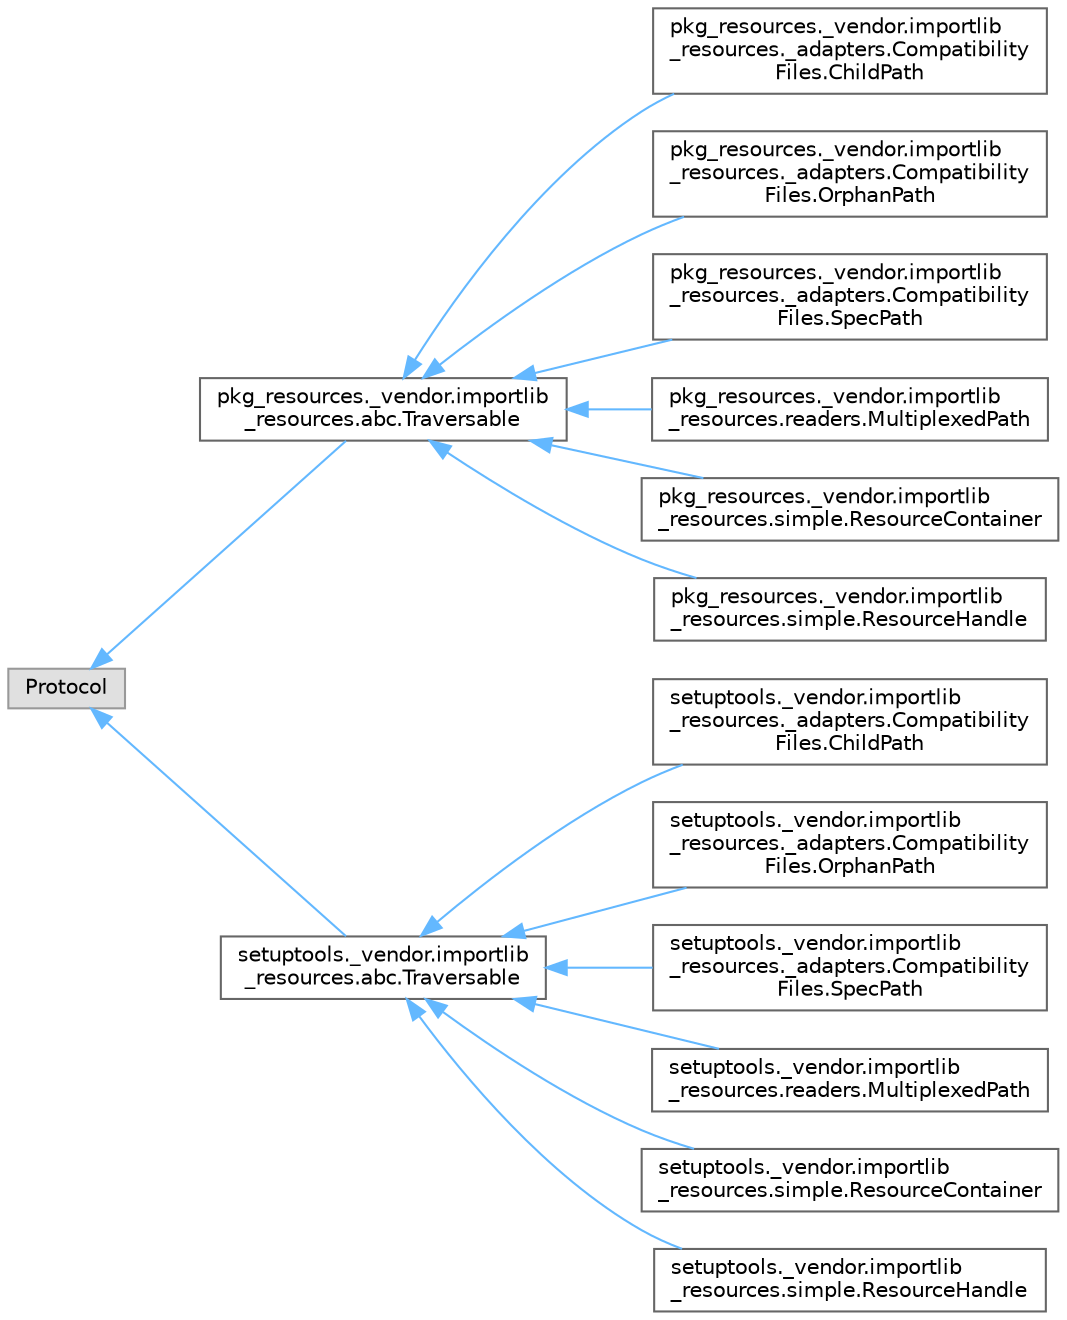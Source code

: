 digraph "Graphical Class Hierarchy"
{
 // LATEX_PDF_SIZE
  bgcolor="transparent";
  edge [fontname=Helvetica,fontsize=10,labelfontname=Helvetica,labelfontsize=10];
  node [fontname=Helvetica,fontsize=10,shape=box,height=0.2,width=0.4];
  rankdir="LR";
  Node0 [id="Node000000",label="Protocol",height=0.2,width=0.4,color="grey60", fillcolor="#E0E0E0", style="filled",tooltip=" "];
  Node0 -> Node1 [id="edge4116_Node000000_Node000001",dir="back",color="steelblue1",style="solid",tooltip=" "];
  Node1 [id="Node000001",label="pkg_resources._vendor.importlib\l_resources.abc.Traversable",height=0.2,width=0.4,color="grey40", fillcolor="white", style="filled",URL="$classpkg__resources_1_1__vendor_1_1importlib__resources_1_1abc_1_1_traversable.html",tooltip=" "];
  Node1 -> Node2 [id="edge4117_Node000001_Node000002",dir="back",color="steelblue1",style="solid",tooltip=" "];
  Node2 [id="Node000002",label="pkg_resources._vendor.importlib\l_resources._adapters.Compatibility\lFiles.ChildPath",height=0.2,width=0.4,color="grey40", fillcolor="white", style="filled",URL="$classpkg__resources_1_1__vendor_1_1importlib__resources_1_1__adapters_1_1_compatibility_files_1_1_child_path.html",tooltip=" "];
  Node1 -> Node3 [id="edge4118_Node000001_Node000003",dir="back",color="steelblue1",style="solid",tooltip=" "];
  Node3 [id="Node000003",label="pkg_resources._vendor.importlib\l_resources._adapters.Compatibility\lFiles.OrphanPath",height=0.2,width=0.4,color="grey40", fillcolor="white", style="filled",URL="$classpkg__resources_1_1__vendor_1_1importlib__resources_1_1__adapters_1_1_compatibility_files_1_1_orphan_path.html",tooltip=" "];
  Node1 -> Node4 [id="edge4119_Node000001_Node000004",dir="back",color="steelblue1",style="solid",tooltip=" "];
  Node4 [id="Node000004",label="pkg_resources._vendor.importlib\l_resources._adapters.Compatibility\lFiles.SpecPath",height=0.2,width=0.4,color="grey40", fillcolor="white", style="filled",URL="$classpkg__resources_1_1__vendor_1_1importlib__resources_1_1__adapters_1_1_compatibility_files_1_1_spec_path.html",tooltip=" "];
  Node1 -> Node5 [id="edge4120_Node000001_Node000005",dir="back",color="steelblue1",style="solid",tooltip=" "];
  Node5 [id="Node000005",label="pkg_resources._vendor.importlib\l_resources.readers.MultiplexedPath",height=0.2,width=0.4,color="grey40", fillcolor="white", style="filled",URL="$classpkg__resources_1_1__vendor_1_1importlib__resources_1_1readers_1_1_multiplexed_path.html",tooltip=" "];
  Node1 -> Node6 [id="edge4121_Node000001_Node000006",dir="back",color="steelblue1",style="solid",tooltip=" "];
  Node6 [id="Node000006",label="pkg_resources._vendor.importlib\l_resources.simple.ResourceContainer",height=0.2,width=0.4,color="grey40", fillcolor="white", style="filled",URL="$classpkg__resources_1_1__vendor_1_1importlib__resources_1_1simple_1_1_resource_container.html",tooltip=" "];
  Node1 -> Node7 [id="edge4122_Node000001_Node000007",dir="back",color="steelblue1",style="solid",tooltip=" "];
  Node7 [id="Node000007",label="pkg_resources._vendor.importlib\l_resources.simple.ResourceHandle",height=0.2,width=0.4,color="grey40", fillcolor="white", style="filled",URL="$classpkg__resources_1_1__vendor_1_1importlib__resources_1_1simple_1_1_resource_handle.html",tooltip=" "];
  Node0 -> Node8 [id="edge4123_Node000000_Node000008",dir="back",color="steelblue1",style="solid",tooltip=" "];
  Node8 [id="Node000008",label="setuptools._vendor.importlib\l_resources.abc.Traversable",height=0.2,width=0.4,color="grey40", fillcolor="white", style="filled",URL="$classsetuptools_1_1__vendor_1_1importlib__resources_1_1abc_1_1_traversable.html",tooltip=" "];
  Node8 -> Node9 [id="edge4124_Node000008_Node000009",dir="back",color="steelblue1",style="solid",tooltip=" "];
  Node9 [id="Node000009",label="setuptools._vendor.importlib\l_resources._adapters.Compatibility\lFiles.ChildPath",height=0.2,width=0.4,color="grey40", fillcolor="white", style="filled",URL="$classsetuptools_1_1__vendor_1_1importlib__resources_1_1__adapters_1_1_compatibility_files_1_1_child_path.html",tooltip=" "];
  Node8 -> Node10 [id="edge4125_Node000008_Node000010",dir="back",color="steelblue1",style="solid",tooltip=" "];
  Node10 [id="Node000010",label="setuptools._vendor.importlib\l_resources._adapters.Compatibility\lFiles.OrphanPath",height=0.2,width=0.4,color="grey40", fillcolor="white", style="filled",URL="$classsetuptools_1_1__vendor_1_1importlib__resources_1_1__adapters_1_1_compatibility_files_1_1_orphan_path.html",tooltip=" "];
  Node8 -> Node11 [id="edge4126_Node000008_Node000011",dir="back",color="steelblue1",style="solid",tooltip=" "];
  Node11 [id="Node000011",label="setuptools._vendor.importlib\l_resources._adapters.Compatibility\lFiles.SpecPath",height=0.2,width=0.4,color="grey40", fillcolor="white", style="filled",URL="$classsetuptools_1_1__vendor_1_1importlib__resources_1_1__adapters_1_1_compatibility_files_1_1_spec_path.html",tooltip=" "];
  Node8 -> Node12 [id="edge4127_Node000008_Node000012",dir="back",color="steelblue1",style="solid",tooltip=" "];
  Node12 [id="Node000012",label="setuptools._vendor.importlib\l_resources.readers.MultiplexedPath",height=0.2,width=0.4,color="grey40", fillcolor="white", style="filled",URL="$classsetuptools_1_1__vendor_1_1importlib__resources_1_1readers_1_1_multiplexed_path.html",tooltip=" "];
  Node8 -> Node13 [id="edge4128_Node000008_Node000013",dir="back",color="steelblue1",style="solid",tooltip=" "];
  Node13 [id="Node000013",label="setuptools._vendor.importlib\l_resources.simple.ResourceContainer",height=0.2,width=0.4,color="grey40", fillcolor="white", style="filled",URL="$classsetuptools_1_1__vendor_1_1importlib__resources_1_1simple_1_1_resource_container.html",tooltip=" "];
  Node8 -> Node14 [id="edge4129_Node000008_Node000014",dir="back",color="steelblue1",style="solid",tooltip=" "];
  Node14 [id="Node000014",label="setuptools._vendor.importlib\l_resources.simple.ResourceHandle",height=0.2,width=0.4,color="grey40", fillcolor="white", style="filled",URL="$classsetuptools_1_1__vendor_1_1importlib__resources_1_1simple_1_1_resource_handle.html",tooltip=" "];
}
